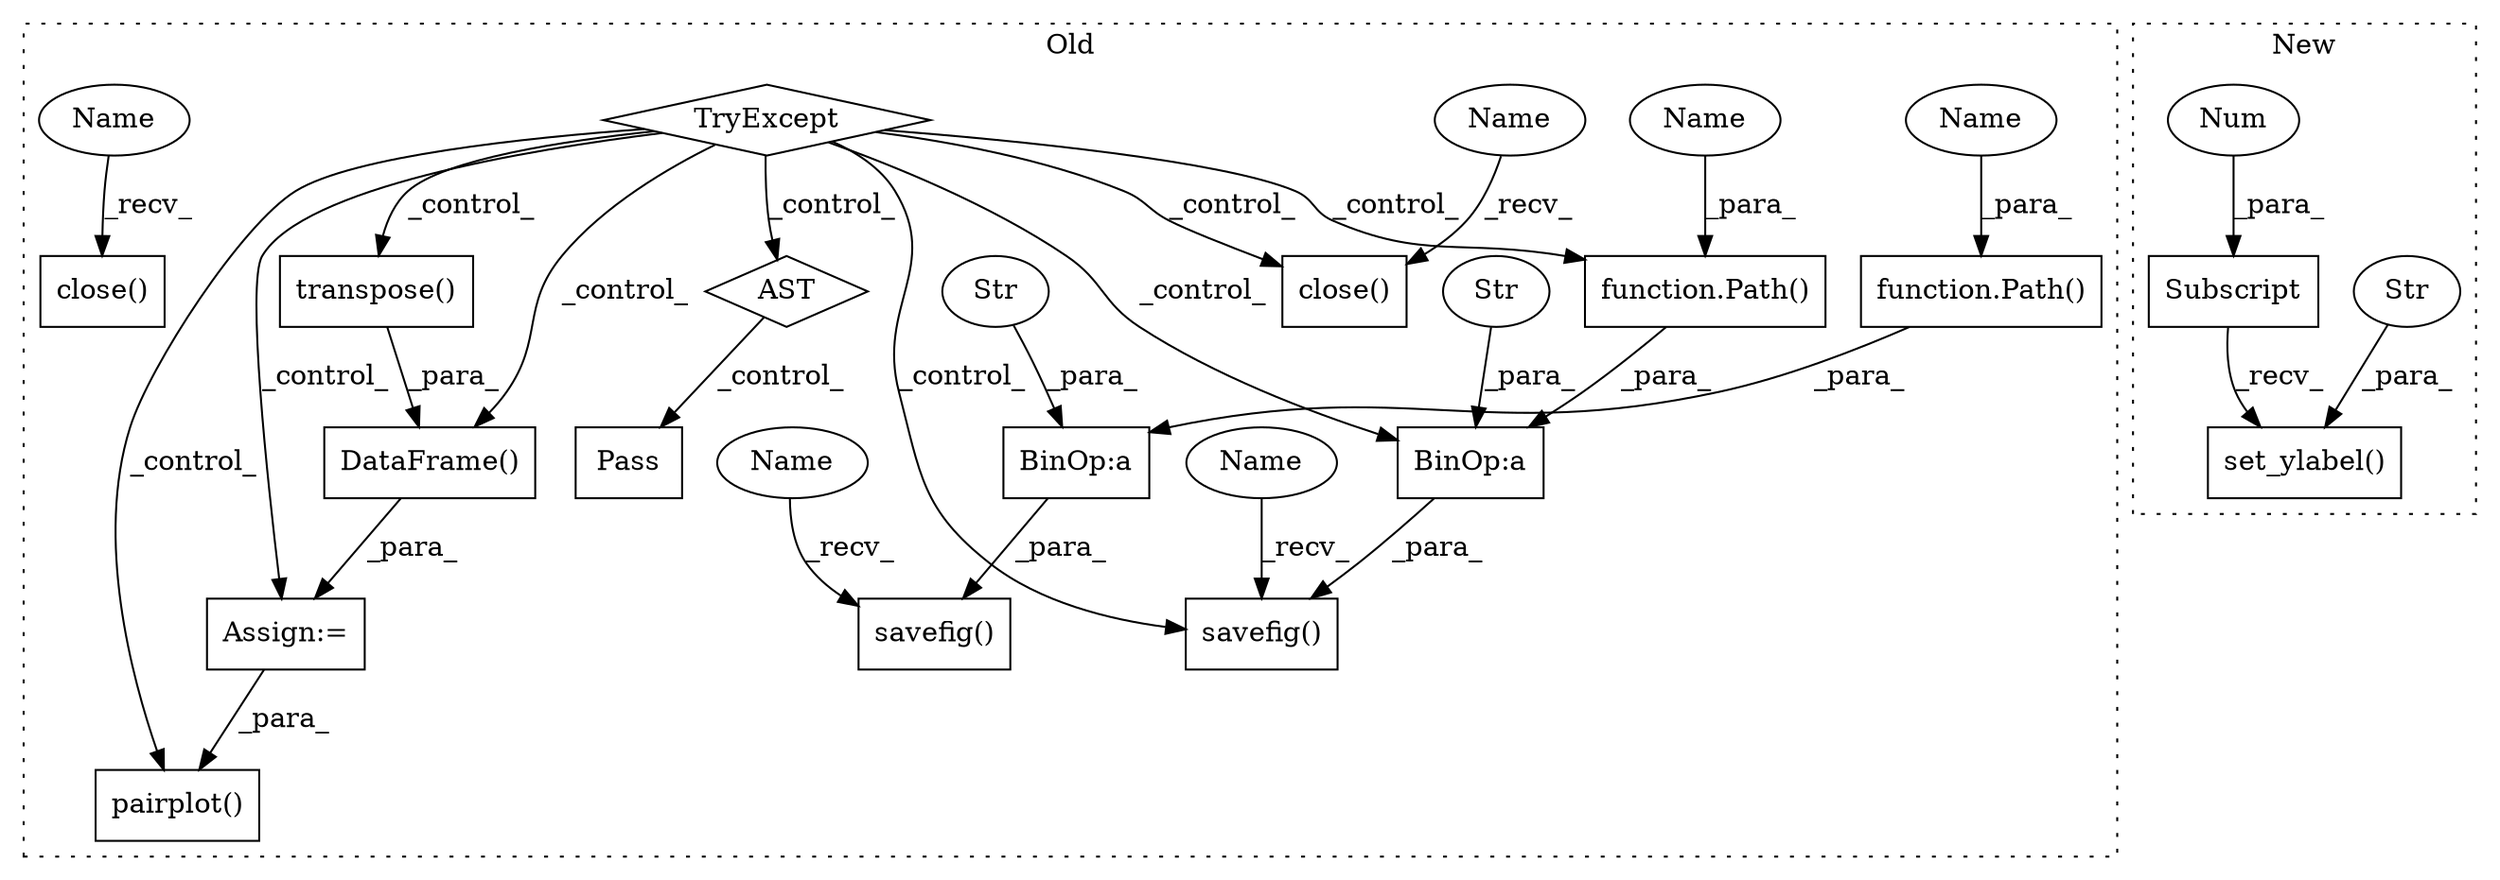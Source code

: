 digraph G {
subgraph cluster0 {
1 [label="savefig()" a="75" s="10572,10613" l="12,10" shape="box"];
3 [label="close()" a="75" s="11104" l="11" shape="box"];
4 [label="BinOp:a" a="82" s="10598" l="3" shape="box"];
6 [label="Str" a="66" s="10601" l="12" shape="ellipse"];
8 [label="function.Path()" a="75" s="10584,10597" l="5,1" shape="box"];
9 [label="function.Path()" a="75" s="11044,11057" l="5,1" shape="box"];
10 [label="BinOp:a" a="82" s="11058" l="3" shape="box"];
11 [label="Str" a="66" s="11061" l="24" shape="ellipse"];
13 [label="savefig()" a="75" s="11032,11085" l="12,10" shape="box"];
14 [label="TryExcept" a="71" s="10671" l="13" shape="diamond"];
15 [label="AST" a="2" s="11120,0" l="7,0" shape="diamond"];
16 [label="Pass" a="62" s="11151" l="4" shape="box"];
17 [label="transpose()" a="75" s="10759" l="13" shape="box"];
18 [label="pairplot()" a="75" s="10821,10835" l="13,188" shape="box"];
19 [label="DataFrame()" a="75" s="10746,10772" l="13,40" shape="box"];
20 [label="Assign:=" a="68" s="10743" l="3" shape="box"];
21 [label="close()" a="75" s="10628" l="11" shape="box"];
22 [label="Name" a="87" s="10572" l="3" shape="ellipse"];
23 [label="Name" a="87" s="11032" l="3" shape="ellipse"];
24 [label="Name" a="87" s="11104" l="3" shape="ellipse"];
25 [label="Name" a="87" s="10628" l="3" shape="ellipse"];
26 [label="Name" a="87" s="11049" l="8" shape="ellipse"];
27 [label="Name" a="87" s="10589" l="8" shape="ellipse"];
label = "Old";
style="dotted";
}
subgraph cluster1 {
2 [label="set_ylabel()" a="75" s="10578,10603" l="17,1" shape="box"];
5 [label="Subscript" a="63" s="10578,0" l="5,0" shape="box"];
7 [label="Str" a="66" s="10595" l="8" shape="ellipse"];
12 [label="Num" a="76" s="10581" l="1" shape="ellipse"];
label = "New";
style="dotted";
}
4 -> 1 [label="_para_"];
5 -> 2 [label="_recv_"];
6 -> 4 [label="_para_"];
7 -> 2 [label="_para_"];
8 -> 4 [label="_para_"];
9 -> 10 [label="_para_"];
10 -> 13 [label="_para_"];
11 -> 10 [label="_para_"];
12 -> 5 [label="_para_"];
14 -> 10 [label="_control_"];
14 -> 17 [label="_control_"];
14 -> 19 [label="_control_"];
14 -> 9 [label="_control_"];
14 -> 15 [label="_control_"];
14 -> 13 [label="_control_"];
14 -> 20 [label="_control_"];
14 -> 18 [label="_control_"];
14 -> 3 [label="_control_"];
15 -> 16 [label="_control_"];
17 -> 19 [label="_para_"];
19 -> 20 [label="_para_"];
20 -> 18 [label="_para_"];
22 -> 1 [label="_recv_"];
23 -> 13 [label="_recv_"];
24 -> 3 [label="_recv_"];
25 -> 21 [label="_recv_"];
26 -> 9 [label="_para_"];
27 -> 8 [label="_para_"];
}